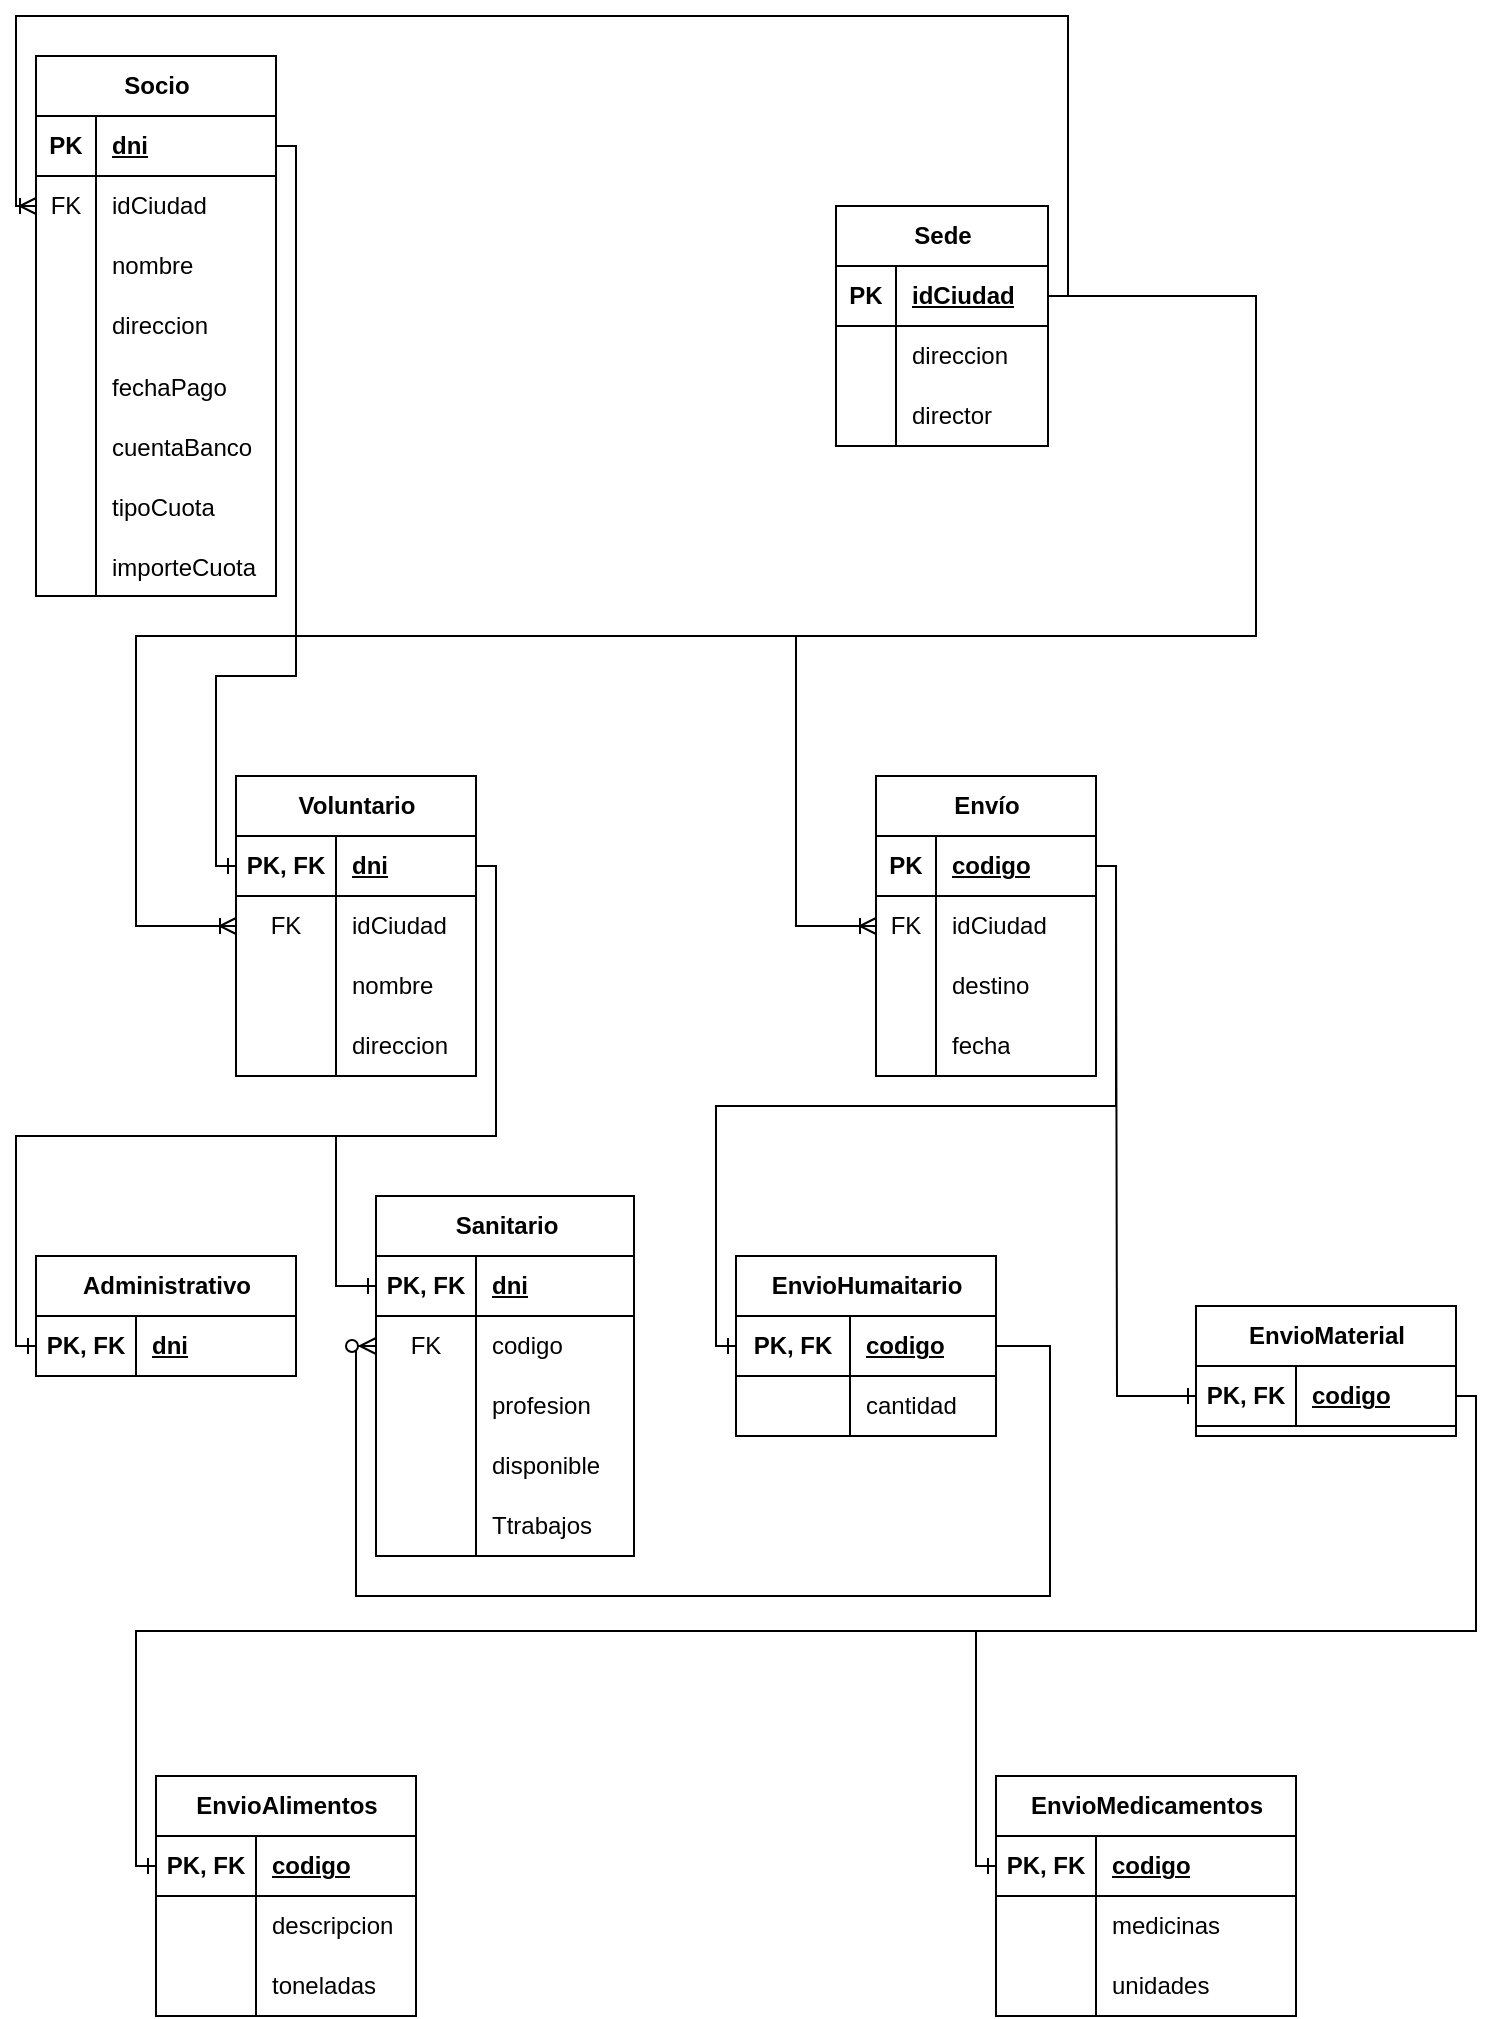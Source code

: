 <mxfile version="23.0.2" type="device">
  <diagram name="Página-1" id="f5SGd1Imt6tejZ_Ja2Gq">
    <mxGraphModel dx="934" dy="601" grid="1" gridSize="10" guides="1" tooltips="1" connect="1" arrows="1" fold="1" page="1" pageScale="1" pageWidth="827" pageHeight="1169" math="0" shadow="0">
      <root>
        <mxCell id="0" />
        <mxCell id="1" parent="0" />
        <mxCell id="g8oEa2Q1AiyR_GEzY9IH-50" value="Socio" style="shape=table;startSize=30;container=1;collapsible=1;childLayout=tableLayout;fixedRows=1;rowLines=0;fontStyle=1;align=center;resizeLast=1;html=1;" vertex="1" parent="1">
          <mxGeometry x="70" y="60" width="120" height="270" as="geometry" />
        </mxCell>
        <mxCell id="g8oEa2Q1AiyR_GEzY9IH-51" value="" style="shape=tableRow;horizontal=0;startSize=0;swimlaneHead=0;swimlaneBody=0;fillColor=none;collapsible=0;dropTarget=0;points=[[0,0.5],[1,0.5]];portConstraint=eastwest;top=0;left=0;right=0;bottom=1;" vertex="1" parent="g8oEa2Q1AiyR_GEzY9IH-50">
          <mxGeometry y="30" width="120" height="30" as="geometry" />
        </mxCell>
        <mxCell id="g8oEa2Q1AiyR_GEzY9IH-52" value="PK" style="shape=partialRectangle;connectable=0;fillColor=none;top=0;left=0;bottom=0;right=0;fontStyle=1;overflow=hidden;whiteSpace=wrap;html=1;" vertex="1" parent="g8oEa2Q1AiyR_GEzY9IH-51">
          <mxGeometry width="30" height="30" as="geometry">
            <mxRectangle width="30" height="30" as="alternateBounds" />
          </mxGeometry>
        </mxCell>
        <mxCell id="g8oEa2Q1AiyR_GEzY9IH-53" value="dni" style="shape=partialRectangle;connectable=0;fillColor=none;top=0;left=0;bottom=0;right=0;align=left;spacingLeft=6;fontStyle=5;overflow=hidden;whiteSpace=wrap;html=1;" vertex="1" parent="g8oEa2Q1AiyR_GEzY9IH-51">
          <mxGeometry x="30" width="90" height="30" as="geometry">
            <mxRectangle width="90" height="30" as="alternateBounds" />
          </mxGeometry>
        </mxCell>
        <mxCell id="g8oEa2Q1AiyR_GEzY9IH-54" value="" style="shape=tableRow;horizontal=0;startSize=0;swimlaneHead=0;swimlaneBody=0;fillColor=none;collapsible=0;dropTarget=0;points=[[0,0.5],[1,0.5]];portConstraint=eastwest;top=0;left=0;right=0;bottom=0;" vertex="1" parent="g8oEa2Q1AiyR_GEzY9IH-50">
          <mxGeometry y="60" width="120" height="30" as="geometry" />
        </mxCell>
        <mxCell id="g8oEa2Q1AiyR_GEzY9IH-55" value="FK" style="shape=partialRectangle;connectable=0;fillColor=none;top=0;left=0;bottom=0;right=0;editable=1;overflow=hidden;whiteSpace=wrap;html=1;" vertex="1" parent="g8oEa2Q1AiyR_GEzY9IH-54">
          <mxGeometry width="30" height="30" as="geometry">
            <mxRectangle width="30" height="30" as="alternateBounds" />
          </mxGeometry>
        </mxCell>
        <mxCell id="g8oEa2Q1AiyR_GEzY9IH-56" value="idCiudad" style="shape=partialRectangle;connectable=0;fillColor=none;top=0;left=0;bottom=0;right=0;align=left;spacingLeft=6;overflow=hidden;whiteSpace=wrap;html=1;" vertex="1" parent="g8oEa2Q1AiyR_GEzY9IH-54">
          <mxGeometry x="30" width="90" height="30" as="geometry">
            <mxRectangle width="90" height="30" as="alternateBounds" />
          </mxGeometry>
        </mxCell>
        <mxCell id="g8oEa2Q1AiyR_GEzY9IH-57" value="" style="shape=tableRow;horizontal=0;startSize=0;swimlaneHead=0;swimlaneBody=0;fillColor=none;collapsible=0;dropTarget=0;points=[[0,0.5],[1,0.5]];portConstraint=eastwest;top=0;left=0;right=0;bottom=0;" vertex="1" parent="g8oEa2Q1AiyR_GEzY9IH-50">
          <mxGeometry y="90" width="120" height="30" as="geometry" />
        </mxCell>
        <mxCell id="g8oEa2Q1AiyR_GEzY9IH-58" value="" style="shape=partialRectangle;connectable=0;fillColor=none;top=0;left=0;bottom=0;right=0;editable=1;overflow=hidden;whiteSpace=wrap;html=1;" vertex="1" parent="g8oEa2Q1AiyR_GEzY9IH-57">
          <mxGeometry width="30" height="30" as="geometry">
            <mxRectangle width="30" height="30" as="alternateBounds" />
          </mxGeometry>
        </mxCell>
        <mxCell id="g8oEa2Q1AiyR_GEzY9IH-59" value="nombre" style="shape=partialRectangle;connectable=0;fillColor=none;top=0;left=0;bottom=0;right=0;align=left;spacingLeft=6;overflow=hidden;whiteSpace=wrap;html=1;" vertex="1" parent="g8oEa2Q1AiyR_GEzY9IH-57">
          <mxGeometry x="30" width="90" height="30" as="geometry">
            <mxRectangle width="90" height="30" as="alternateBounds" />
          </mxGeometry>
        </mxCell>
        <mxCell id="g8oEa2Q1AiyR_GEzY9IH-60" value="" style="shape=tableRow;horizontal=0;startSize=0;swimlaneHead=0;swimlaneBody=0;fillColor=none;collapsible=0;dropTarget=0;points=[[0,0.5],[1,0.5]];portConstraint=eastwest;top=0;left=0;right=0;bottom=0;" vertex="1" parent="g8oEa2Q1AiyR_GEzY9IH-50">
          <mxGeometry y="120" width="120" height="30" as="geometry" />
        </mxCell>
        <mxCell id="g8oEa2Q1AiyR_GEzY9IH-61" value="" style="shape=partialRectangle;connectable=0;fillColor=none;top=0;left=0;bottom=0;right=0;editable=1;overflow=hidden;whiteSpace=wrap;html=1;" vertex="1" parent="g8oEa2Q1AiyR_GEzY9IH-60">
          <mxGeometry width="30" height="30" as="geometry">
            <mxRectangle width="30" height="30" as="alternateBounds" />
          </mxGeometry>
        </mxCell>
        <mxCell id="g8oEa2Q1AiyR_GEzY9IH-62" value="direccion" style="shape=partialRectangle;connectable=0;fillColor=none;top=0;left=0;bottom=0;right=0;align=left;spacingLeft=6;overflow=hidden;whiteSpace=wrap;html=1;" vertex="1" parent="g8oEa2Q1AiyR_GEzY9IH-60">
          <mxGeometry x="30" width="90" height="30" as="geometry">
            <mxRectangle width="90" height="30" as="alternateBounds" />
          </mxGeometry>
        </mxCell>
        <mxCell id="g8oEa2Q1AiyR_GEzY9IH-79" value="" style="shape=tableRow;horizontal=0;startSize=0;swimlaneHead=0;swimlaneBody=0;fillColor=none;collapsible=0;dropTarget=0;points=[[0,0.5],[1,0.5]];portConstraint=eastwest;top=0;left=0;right=0;bottom=0;" vertex="1" parent="g8oEa2Q1AiyR_GEzY9IH-50">
          <mxGeometry y="150" width="120" height="30" as="geometry" />
        </mxCell>
        <mxCell id="g8oEa2Q1AiyR_GEzY9IH-80" value="" style="shape=partialRectangle;connectable=0;fillColor=none;top=0;left=0;bottom=0;right=0;editable=1;overflow=hidden;" vertex="1" parent="g8oEa2Q1AiyR_GEzY9IH-79">
          <mxGeometry width="30" height="30" as="geometry">
            <mxRectangle width="30" height="30" as="alternateBounds" />
          </mxGeometry>
        </mxCell>
        <mxCell id="g8oEa2Q1AiyR_GEzY9IH-81" value="fechaPago" style="shape=partialRectangle;connectable=0;fillColor=none;top=0;left=0;bottom=0;right=0;align=left;spacingLeft=6;overflow=hidden;" vertex="1" parent="g8oEa2Q1AiyR_GEzY9IH-79">
          <mxGeometry x="30" width="90" height="30" as="geometry">
            <mxRectangle width="90" height="30" as="alternateBounds" />
          </mxGeometry>
        </mxCell>
        <mxCell id="g8oEa2Q1AiyR_GEzY9IH-82" value="" style="shape=tableRow;horizontal=0;startSize=0;swimlaneHead=0;swimlaneBody=0;fillColor=none;collapsible=0;dropTarget=0;points=[[0,0.5],[1,0.5]];portConstraint=eastwest;top=0;left=0;right=0;bottom=0;" vertex="1" parent="g8oEa2Q1AiyR_GEzY9IH-50">
          <mxGeometry y="180" width="120" height="30" as="geometry" />
        </mxCell>
        <mxCell id="g8oEa2Q1AiyR_GEzY9IH-83" value="" style="shape=partialRectangle;connectable=0;fillColor=none;top=0;left=0;bottom=0;right=0;editable=1;overflow=hidden;" vertex="1" parent="g8oEa2Q1AiyR_GEzY9IH-82">
          <mxGeometry width="30" height="30" as="geometry">
            <mxRectangle width="30" height="30" as="alternateBounds" />
          </mxGeometry>
        </mxCell>
        <mxCell id="g8oEa2Q1AiyR_GEzY9IH-84" value="cuentaBanco" style="shape=partialRectangle;connectable=0;fillColor=none;top=0;left=0;bottom=0;right=0;align=left;spacingLeft=6;overflow=hidden;" vertex="1" parent="g8oEa2Q1AiyR_GEzY9IH-82">
          <mxGeometry x="30" width="90" height="30" as="geometry">
            <mxRectangle width="90" height="30" as="alternateBounds" />
          </mxGeometry>
        </mxCell>
        <mxCell id="g8oEa2Q1AiyR_GEzY9IH-88" value="" style="shape=tableRow;horizontal=0;startSize=0;swimlaneHead=0;swimlaneBody=0;fillColor=none;collapsible=0;dropTarget=0;points=[[0,0.5],[1,0.5]];portConstraint=eastwest;top=0;left=0;right=0;bottom=0;" vertex="1" parent="g8oEa2Q1AiyR_GEzY9IH-50">
          <mxGeometry y="210" width="120" height="30" as="geometry" />
        </mxCell>
        <mxCell id="g8oEa2Q1AiyR_GEzY9IH-89" value="" style="shape=partialRectangle;connectable=0;fillColor=none;top=0;left=0;bottom=0;right=0;editable=1;overflow=hidden;" vertex="1" parent="g8oEa2Q1AiyR_GEzY9IH-88">
          <mxGeometry width="30" height="30" as="geometry">
            <mxRectangle width="30" height="30" as="alternateBounds" />
          </mxGeometry>
        </mxCell>
        <mxCell id="g8oEa2Q1AiyR_GEzY9IH-90" value="tipoCuota" style="shape=partialRectangle;connectable=0;fillColor=none;top=0;left=0;bottom=0;right=0;align=left;spacingLeft=6;overflow=hidden;" vertex="1" parent="g8oEa2Q1AiyR_GEzY9IH-88">
          <mxGeometry x="30" width="90" height="30" as="geometry">
            <mxRectangle width="90" height="30" as="alternateBounds" />
          </mxGeometry>
        </mxCell>
        <mxCell id="g8oEa2Q1AiyR_GEzY9IH-85" value="" style="shape=tableRow;horizontal=0;startSize=0;swimlaneHead=0;swimlaneBody=0;fillColor=none;collapsible=0;dropTarget=0;points=[[0,0.5],[1,0.5]];portConstraint=eastwest;top=0;left=0;right=0;bottom=0;" vertex="1" parent="g8oEa2Q1AiyR_GEzY9IH-50">
          <mxGeometry y="240" width="120" height="30" as="geometry" />
        </mxCell>
        <mxCell id="g8oEa2Q1AiyR_GEzY9IH-86" value="" style="shape=partialRectangle;connectable=0;fillColor=none;top=0;left=0;bottom=0;right=0;editable=1;overflow=hidden;" vertex="1" parent="g8oEa2Q1AiyR_GEzY9IH-85">
          <mxGeometry width="30" height="30" as="geometry">
            <mxRectangle width="30" height="30" as="alternateBounds" />
          </mxGeometry>
        </mxCell>
        <mxCell id="g8oEa2Q1AiyR_GEzY9IH-87" value="importeCuota" style="shape=partialRectangle;connectable=0;fillColor=none;top=0;left=0;bottom=0;right=0;align=left;spacingLeft=6;overflow=hidden;" vertex="1" parent="g8oEa2Q1AiyR_GEzY9IH-85">
          <mxGeometry x="30" width="90" height="30" as="geometry">
            <mxRectangle width="90" height="30" as="alternateBounds" />
          </mxGeometry>
        </mxCell>
        <mxCell id="g8oEa2Q1AiyR_GEzY9IH-63" value="Sede" style="shape=table;startSize=30;container=1;collapsible=1;childLayout=tableLayout;fixedRows=1;rowLines=0;fontStyle=1;align=center;resizeLast=1;html=1;" vertex="1" parent="1">
          <mxGeometry x="470" y="135" width="106" height="120" as="geometry" />
        </mxCell>
        <mxCell id="g8oEa2Q1AiyR_GEzY9IH-64" value="" style="shape=tableRow;horizontal=0;startSize=0;swimlaneHead=0;swimlaneBody=0;fillColor=none;collapsible=0;dropTarget=0;points=[[0,0.5],[1,0.5]];portConstraint=eastwest;top=0;left=0;right=0;bottom=1;" vertex="1" parent="g8oEa2Q1AiyR_GEzY9IH-63">
          <mxGeometry y="30" width="106" height="30" as="geometry" />
        </mxCell>
        <mxCell id="g8oEa2Q1AiyR_GEzY9IH-65" value="PK" style="shape=partialRectangle;connectable=0;fillColor=none;top=0;left=0;bottom=0;right=0;fontStyle=1;overflow=hidden;whiteSpace=wrap;html=1;" vertex="1" parent="g8oEa2Q1AiyR_GEzY9IH-64">
          <mxGeometry width="30" height="30" as="geometry">
            <mxRectangle width="30" height="30" as="alternateBounds" />
          </mxGeometry>
        </mxCell>
        <mxCell id="g8oEa2Q1AiyR_GEzY9IH-66" value="idCiudad" style="shape=partialRectangle;connectable=0;fillColor=none;top=0;left=0;bottom=0;right=0;align=left;spacingLeft=6;fontStyle=5;overflow=hidden;whiteSpace=wrap;html=1;" vertex="1" parent="g8oEa2Q1AiyR_GEzY9IH-64">
          <mxGeometry x="30" width="76" height="30" as="geometry">
            <mxRectangle width="76" height="30" as="alternateBounds" />
          </mxGeometry>
        </mxCell>
        <mxCell id="g8oEa2Q1AiyR_GEzY9IH-67" value="" style="shape=tableRow;horizontal=0;startSize=0;swimlaneHead=0;swimlaneBody=0;fillColor=none;collapsible=0;dropTarget=0;points=[[0,0.5],[1,0.5]];portConstraint=eastwest;top=0;left=0;right=0;bottom=0;" vertex="1" parent="g8oEa2Q1AiyR_GEzY9IH-63">
          <mxGeometry y="60" width="106" height="30" as="geometry" />
        </mxCell>
        <mxCell id="g8oEa2Q1AiyR_GEzY9IH-68" value="" style="shape=partialRectangle;connectable=0;fillColor=none;top=0;left=0;bottom=0;right=0;editable=1;overflow=hidden;whiteSpace=wrap;html=1;" vertex="1" parent="g8oEa2Q1AiyR_GEzY9IH-67">
          <mxGeometry width="30" height="30" as="geometry">
            <mxRectangle width="30" height="30" as="alternateBounds" />
          </mxGeometry>
        </mxCell>
        <mxCell id="g8oEa2Q1AiyR_GEzY9IH-69" value="direccion" style="shape=partialRectangle;connectable=0;fillColor=none;top=0;left=0;bottom=0;right=0;align=left;spacingLeft=6;overflow=hidden;whiteSpace=wrap;html=1;" vertex="1" parent="g8oEa2Q1AiyR_GEzY9IH-67">
          <mxGeometry x="30" width="76" height="30" as="geometry">
            <mxRectangle width="76" height="30" as="alternateBounds" />
          </mxGeometry>
        </mxCell>
        <mxCell id="g8oEa2Q1AiyR_GEzY9IH-70" value="" style="shape=tableRow;horizontal=0;startSize=0;swimlaneHead=0;swimlaneBody=0;fillColor=none;collapsible=0;dropTarget=0;points=[[0,0.5],[1,0.5]];portConstraint=eastwest;top=0;left=0;right=0;bottom=0;" vertex="1" parent="g8oEa2Q1AiyR_GEzY9IH-63">
          <mxGeometry y="90" width="106" height="30" as="geometry" />
        </mxCell>
        <mxCell id="g8oEa2Q1AiyR_GEzY9IH-71" value="" style="shape=partialRectangle;connectable=0;fillColor=none;top=0;left=0;bottom=0;right=0;editable=1;overflow=hidden;whiteSpace=wrap;html=1;" vertex="1" parent="g8oEa2Q1AiyR_GEzY9IH-70">
          <mxGeometry width="30" height="30" as="geometry">
            <mxRectangle width="30" height="30" as="alternateBounds" />
          </mxGeometry>
        </mxCell>
        <mxCell id="g8oEa2Q1AiyR_GEzY9IH-72" value="director" style="shape=partialRectangle;connectable=0;fillColor=none;top=0;left=0;bottom=0;right=0;align=left;spacingLeft=6;overflow=hidden;whiteSpace=wrap;html=1;" vertex="1" parent="g8oEa2Q1AiyR_GEzY9IH-70">
          <mxGeometry x="30" width="76" height="30" as="geometry">
            <mxRectangle width="76" height="30" as="alternateBounds" />
          </mxGeometry>
        </mxCell>
        <mxCell id="g8oEa2Q1AiyR_GEzY9IH-104" value="Voluntario" style="shape=table;startSize=30;container=1;collapsible=1;childLayout=tableLayout;fixedRows=1;rowLines=0;fontStyle=1;align=center;resizeLast=1;html=1;" vertex="1" parent="1">
          <mxGeometry x="170" y="420" width="120" height="150" as="geometry" />
        </mxCell>
        <mxCell id="g8oEa2Q1AiyR_GEzY9IH-105" value="" style="shape=tableRow;horizontal=0;startSize=0;swimlaneHead=0;swimlaneBody=0;fillColor=none;collapsible=0;dropTarget=0;points=[[0,0.5],[1,0.5]];portConstraint=eastwest;top=0;left=0;right=0;bottom=1;" vertex="1" parent="g8oEa2Q1AiyR_GEzY9IH-104">
          <mxGeometry y="30" width="120" height="30" as="geometry" />
        </mxCell>
        <mxCell id="g8oEa2Q1AiyR_GEzY9IH-106" value="PK, FK" style="shape=partialRectangle;connectable=0;fillColor=none;top=0;left=0;bottom=0;right=0;fontStyle=1;overflow=hidden;whiteSpace=wrap;html=1;" vertex="1" parent="g8oEa2Q1AiyR_GEzY9IH-105">
          <mxGeometry width="50" height="30" as="geometry">
            <mxRectangle width="50" height="30" as="alternateBounds" />
          </mxGeometry>
        </mxCell>
        <mxCell id="g8oEa2Q1AiyR_GEzY9IH-107" value="dni" style="shape=partialRectangle;connectable=0;fillColor=none;top=0;left=0;bottom=0;right=0;align=left;spacingLeft=6;fontStyle=5;overflow=hidden;whiteSpace=wrap;html=1;" vertex="1" parent="g8oEa2Q1AiyR_GEzY9IH-105">
          <mxGeometry x="50" width="70" height="30" as="geometry">
            <mxRectangle width="70" height="30" as="alternateBounds" />
          </mxGeometry>
        </mxCell>
        <mxCell id="g8oEa2Q1AiyR_GEzY9IH-108" value="" style="shape=tableRow;horizontal=0;startSize=0;swimlaneHead=0;swimlaneBody=0;fillColor=none;collapsible=0;dropTarget=0;points=[[0,0.5],[1,0.5]];portConstraint=eastwest;top=0;left=0;right=0;bottom=0;" vertex="1" parent="g8oEa2Q1AiyR_GEzY9IH-104">
          <mxGeometry y="60" width="120" height="30" as="geometry" />
        </mxCell>
        <mxCell id="g8oEa2Q1AiyR_GEzY9IH-109" value="FK" style="shape=partialRectangle;connectable=0;fillColor=none;top=0;left=0;bottom=0;right=0;editable=1;overflow=hidden;whiteSpace=wrap;html=1;" vertex="1" parent="g8oEa2Q1AiyR_GEzY9IH-108">
          <mxGeometry width="50" height="30" as="geometry">
            <mxRectangle width="50" height="30" as="alternateBounds" />
          </mxGeometry>
        </mxCell>
        <mxCell id="g8oEa2Q1AiyR_GEzY9IH-110" value="idCiudad" style="shape=partialRectangle;connectable=0;fillColor=none;top=0;left=0;bottom=0;right=0;align=left;spacingLeft=6;overflow=hidden;whiteSpace=wrap;html=1;" vertex="1" parent="g8oEa2Q1AiyR_GEzY9IH-108">
          <mxGeometry x="50" width="70" height="30" as="geometry">
            <mxRectangle width="70" height="30" as="alternateBounds" />
          </mxGeometry>
        </mxCell>
        <mxCell id="g8oEa2Q1AiyR_GEzY9IH-111" value="" style="shape=tableRow;horizontal=0;startSize=0;swimlaneHead=0;swimlaneBody=0;fillColor=none;collapsible=0;dropTarget=0;points=[[0,0.5],[1,0.5]];portConstraint=eastwest;top=0;left=0;right=0;bottom=0;" vertex="1" parent="g8oEa2Q1AiyR_GEzY9IH-104">
          <mxGeometry y="90" width="120" height="30" as="geometry" />
        </mxCell>
        <mxCell id="g8oEa2Q1AiyR_GEzY9IH-112" value="" style="shape=partialRectangle;connectable=0;fillColor=none;top=0;left=0;bottom=0;right=0;editable=1;overflow=hidden;whiteSpace=wrap;html=1;" vertex="1" parent="g8oEa2Q1AiyR_GEzY9IH-111">
          <mxGeometry width="50" height="30" as="geometry">
            <mxRectangle width="50" height="30" as="alternateBounds" />
          </mxGeometry>
        </mxCell>
        <mxCell id="g8oEa2Q1AiyR_GEzY9IH-113" value="nombre" style="shape=partialRectangle;connectable=0;fillColor=none;top=0;left=0;bottom=0;right=0;align=left;spacingLeft=6;overflow=hidden;whiteSpace=wrap;html=1;" vertex="1" parent="g8oEa2Q1AiyR_GEzY9IH-111">
          <mxGeometry x="50" width="70" height="30" as="geometry">
            <mxRectangle width="70" height="30" as="alternateBounds" />
          </mxGeometry>
        </mxCell>
        <mxCell id="g8oEa2Q1AiyR_GEzY9IH-114" value="" style="shape=tableRow;horizontal=0;startSize=0;swimlaneHead=0;swimlaneBody=0;fillColor=none;collapsible=0;dropTarget=0;points=[[0,0.5],[1,0.5]];portConstraint=eastwest;top=0;left=0;right=0;bottom=0;" vertex="1" parent="g8oEa2Q1AiyR_GEzY9IH-104">
          <mxGeometry y="120" width="120" height="30" as="geometry" />
        </mxCell>
        <mxCell id="g8oEa2Q1AiyR_GEzY9IH-115" value="" style="shape=partialRectangle;connectable=0;fillColor=none;top=0;left=0;bottom=0;right=0;editable=1;overflow=hidden;whiteSpace=wrap;html=1;" vertex="1" parent="g8oEa2Q1AiyR_GEzY9IH-114">
          <mxGeometry width="50" height="30" as="geometry">
            <mxRectangle width="50" height="30" as="alternateBounds" />
          </mxGeometry>
        </mxCell>
        <mxCell id="g8oEa2Q1AiyR_GEzY9IH-116" value="direccion" style="shape=partialRectangle;connectable=0;fillColor=none;top=0;left=0;bottom=0;right=0;align=left;spacingLeft=6;overflow=hidden;whiteSpace=wrap;html=1;" vertex="1" parent="g8oEa2Q1AiyR_GEzY9IH-114">
          <mxGeometry x="50" width="70" height="30" as="geometry">
            <mxRectangle width="70" height="30" as="alternateBounds" />
          </mxGeometry>
        </mxCell>
        <mxCell id="g8oEa2Q1AiyR_GEzY9IH-117" value="Envío" style="shape=table;startSize=30;container=1;collapsible=1;childLayout=tableLayout;fixedRows=1;rowLines=0;fontStyle=1;align=center;resizeLast=1;html=1;" vertex="1" parent="1">
          <mxGeometry x="490" y="420" width="110" height="150" as="geometry" />
        </mxCell>
        <mxCell id="g8oEa2Q1AiyR_GEzY9IH-118" value="" style="shape=tableRow;horizontal=0;startSize=0;swimlaneHead=0;swimlaneBody=0;fillColor=none;collapsible=0;dropTarget=0;points=[[0,0.5],[1,0.5]];portConstraint=eastwest;top=0;left=0;right=0;bottom=1;" vertex="1" parent="g8oEa2Q1AiyR_GEzY9IH-117">
          <mxGeometry y="30" width="110" height="30" as="geometry" />
        </mxCell>
        <mxCell id="g8oEa2Q1AiyR_GEzY9IH-119" value="PK" style="shape=partialRectangle;connectable=0;fillColor=none;top=0;left=0;bottom=0;right=0;fontStyle=1;overflow=hidden;whiteSpace=wrap;html=1;" vertex="1" parent="g8oEa2Q1AiyR_GEzY9IH-118">
          <mxGeometry width="30" height="30" as="geometry">
            <mxRectangle width="30" height="30" as="alternateBounds" />
          </mxGeometry>
        </mxCell>
        <mxCell id="g8oEa2Q1AiyR_GEzY9IH-120" value="codigo" style="shape=partialRectangle;connectable=0;fillColor=none;top=0;left=0;bottom=0;right=0;align=left;spacingLeft=6;fontStyle=5;overflow=hidden;whiteSpace=wrap;html=1;" vertex="1" parent="g8oEa2Q1AiyR_GEzY9IH-118">
          <mxGeometry x="30" width="80" height="30" as="geometry">
            <mxRectangle width="80" height="30" as="alternateBounds" />
          </mxGeometry>
        </mxCell>
        <mxCell id="g8oEa2Q1AiyR_GEzY9IH-121" value="" style="shape=tableRow;horizontal=0;startSize=0;swimlaneHead=0;swimlaneBody=0;fillColor=none;collapsible=0;dropTarget=0;points=[[0,0.5],[1,0.5]];portConstraint=eastwest;top=0;left=0;right=0;bottom=0;" vertex="1" parent="g8oEa2Q1AiyR_GEzY9IH-117">
          <mxGeometry y="60" width="110" height="30" as="geometry" />
        </mxCell>
        <mxCell id="g8oEa2Q1AiyR_GEzY9IH-122" value="FK" style="shape=partialRectangle;connectable=0;fillColor=none;top=0;left=0;bottom=0;right=0;editable=1;overflow=hidden;whiteSpace=wrap;html=1;" vertex="1" parent="g8oEa2Q1AiyR_GEzY9IH-121">
          <mxGeometry width="30" height="30" as="geometry">
            <mxRectangle width="30" height="30" as="alternateBounds" />
          </mxGeometry>
        </mxCell>
        <mxCell id="g8oEa2Q1AiyR_GEzY9IH-123" value="idCiudad" style="shape=partialRectangle;connectable=0;fillColor=none;top=0;left=0;bottom=0;right=0;align=left;spacingLeft=6;overflow=hidden;whiteSpace=wrap;html=1;" vertex="1" parent="g8oEa2Q1AiyR_GEzY9IH-121">
          <mxGeometry x="30" width="80" height="30" as="geometry">
            <mxRectangle width="80" height="30" as="alternateBounds" />
          </mxGeometry>
        </mxCell>
        <mxCell id="g8oEa2Q1AiyR_GEzY9IH-124" value="" style="shape=tableRow;horizontal=0;startSize=0;swimlaneHead=0;swimlaneBody=0;fillColor=none;collapsible=0;dropTarget=0;points=[[0,0.5],[1,0.5]];portConstraint=eastwest;top=0;left=0;right=0;bottom=0;" vertex="1" parent="g8oEa2Q1AiyR_GEzY9IH-117">
          <mxGeometry y="90" width="110" height="30" as="geometry" />
        </mxCell>
        <mxCell id="g8oEa2Q1AiyR_GEzY9IH-125" value="" style="shape=partialRectangle;connectable=0;fillColor=none;top=0;left=0;bottom=0;right=0;editable=1;overflow=hidden;whiteSpace=wrap;html=1;" vertex="1" parent="g8oEa2Q1AiyR_GEzY9IH-124">
          <mxGeometry width="30" height="30" as="geometry">
            <mxRectangle width="30" height="30" as="alternateBounds" />
          </mxGeometry>
        </mxCell>
        <mxCell id="g8oEa2Q1AiyR_GEzY9IH-126" value="destino" style="shape=partialRectangle;connectable=0;fillColor=none;top=0;left=0;bottom=0;right=0;align=left;spacingLeft=6;overflow=hidden;whiteSpace=wrap;html=1;" vertex="1" parent="g8oEa2Q1AiyR_GEzY9IH-124">
          <mxGeometry x="30" width="80" height="30" as="geometry">
            <mxRectangle width="80" height="30" as="alternateBounds" />
          </mxGeometry>
        </mxCell>
        <mxCell id="g8oEa2Q1AiyR_GEzY9IH-127" value="" style="shape=tableRow;horizontal=0;startSize=0;swimlaneHead=0;swimlaneBody=0;fillColor=none;collapsible=0;dropTarget=0;points=[[0,0.5],[1,0.5]];portConstraint=eastwest;top=0;left=0;right=0;bottom=0;" vertex="1" parent="g8oEa2Q1AiyR_GEzY9IH-117">
          <mxGeometry y="120" width="110" height="30" as="geometry" />
        </mxCell>
        <mxCell id="g8oEa2Q1AiyR_GEzY9IH-128" value="" style="shape=partialRectangle;connectable=0;fillColor=none;top=0;left=0;bottom=0;right=0;editable=1;overflow=hidden;whiteSpace=wrap;html=1;" vertex="1" parent="g8oEa2Q1AiyR_GEzY9IH-127">
          <mxGeometry width="30" height="30" as="geometry">
            <mxRectangle width="30" height="30" as="alternateBounds" />
          </mxGeometry>
        </mxCell>
        <mxCell id="g8oEa2Q1AiyR_GEzY9IH-129" value="fecha" style="shape=partialRectangle;connectable=0;fillColor=none;top=0;left=0;bottom=0;right=0;align=left;spacingLeft=6;overflow=hidden;whiteSpace=wrap;html=1;" vertex="1" parent="g8oEa2Q1AiyR_GEzY9IH-127">
          <mxGeometry x="30" width="80" height="30" as="geometry">
            <mxRectangle width="80" height="30" as="alternateBounds" />
          </mxGeometry>
        </mxCell>
        <mxCell id="g8oEa2Q1AiyR_GEzY9IH-130" value="" style="edgeStyle=orthogonalEdgeStyle;fontSize=12;html=1;endArrow=ERoneToMany;rounded=0;exitX=1;exitY=0.5;exitDx=0;exitDy=0;entryX=0;entryY=0.5;entryDx=0;entryDy=0;" edge="1" parent="1" source="g8oEa2Q1AiyR_GEzY9IH-64" target="g8oEa2Q1AiyR_GEzY9IH-54">
          <mxGeometry width="100" height="100" relative="1" as="geometry">
            <mxPoint x="270" y="380" as="sourcePoint" />
            <mxPoint x="370" y="280" as="targetPoint" />
            <Array as="points">
              <mxPoint x="586" y="180" />
              <mxPoint x="586" y="40" />
              <mxPoint x="60" y="40" />
              <mxPoint x="60" y="135" />
            </Array>
          </mxGeometry>
        </mxCell>
        <mxCell id="g8oEa2Q1AiyR_GEzY9IH-131" value="" style="edgeStyle=orthogonalEdgeStyle;fontSize=12;html=1;endArrow=ERone;endFill=1;rounded=0;exitX=1;exitY=0.5;exitDx=0;exitDy=0;entryX=0;entryY=0.5;entryDx=0;entryDy=0;" edge="1" parent="1" source="g8oEa2Q1AiyR_GEzY9IH-51" target="g8oEa2Q1AiyR_GEzY9IH-105">
          <mxGeometry width="100" height="100" relative="1" as="geometry">
            <mxPoint x="270" y="380" as="sourcePoint" />
            <mxPoint x="370" y="280" as="targetPoint" />
            <Array as="points">
              <mxPoint x="200" y="105" />
              <mxPoint x="200" y="370" />
              <mxPoint x="160" y="370" />
              <mxPoint x="160" y="465" />
            </Array>
          </mxGeometry>
        </mxCell>
        <mxCell id="g8oEa2Q1AiyR_GEzY9IH-132" value="" style="edgeStyle=orthogonalEdgeStyle;fontSize=12;html=1;endArrow=ERoneToMany;rounded=0;entryX=0;entryY=0.5;entryDx=0;entryDy=0;exitX=1;exitY=0.5;exitDx=0;exitDy=0;" edge="1" parent="1" source="g8oEa2Q1AiyR_GEzY9IH-64" target="g8oEa2Q1AiyR_GEzY9IH-108">
          <mxGeometry width="100" height="100" relative="1" as="geometry">
            <mxPoint x="636" y="140.0" as="sourcePoint" />
            <mxPoint x="230" y="425" as="targetPoint" />
            <Array as="points">
              <mxPoint x="680" y="180" />
              <mxPoint x="680" y="350" />
              <mxPoint x="120" y="350" />
              <mxPoint x="120" y="495" />
            </Array>
          </mxGeometry>
        </mxCell>
        <mxCell id="g8oEa2Q1AiyR_GEzY9IH-133" value="" style="edgeStyle=orthogonalEdgeStyle;fontSize=12;html=1;endArrow=ERoneToMany;rounded=0;exitX=1;exitY=0.5;exitDx=0;exitDy=0;entryX=0;entryY=0.5;entryDx=0;entryDy=0;" edge="1" parent="1" source="g8oEa2Q1AiyR_GEzY9IH-64" target="g8oEa2Q1AiyR_GEzY9IH-121">
          <mxGeometry width="100" height="100" relative="1" as="geometry">
            <mxPoint x="340" y="380" as="sourcePoint" />
            <mxPoint x="480" y="460" as="targetPoint" />
            <Array as="points">
              <mxPoint x="680" y="180" />
              <mxPoint x="680" y="350" />
              <mxPoint x="450" y="350" />
              <mxPoint x="450" y="495" />
            </Array>
          </mxGeometry>
        </mxCell>
        <mxCell id="g8oEa2Q1AiyR_GEzY9IH-134" value="Sanitario" style="shape=table;startSize=30;container=1;collapsible=1;childLayout=tableLayout;fixedRows=1;rowLines=0;fontStyle=1;align=center;resizeLast=1;html=1;" vertex="1" parent="1">
          <mxGeometry x="240" y="630" width="129" height="180" as="geometry" />
        </mxCell>
        <mxCell id="g8oEa2Q1AiyR_GEzY9IH-135" value="" style="shape=tableRow;horizontal=0;startSize=0;swimlaneHead=0;swimlaneBody=0;fillColor=none;collapsible=0;dropTarget=0;points=[[0,0.5],[1,0.5]];portConstraint=eastwest;top=0;left=0;right=0;bottom=1;" vertex="1" parent="g8oEa2Q1AiyR_GEzY9IH-134">
          <mxGeometry y="30" width="129" height="30" as="geometry" />
        </mxCell>
        <mxCell id="g8oEa2Q1AiyR_GEzY9IH-136" value="PK, FK" style="shape=partialRectangle;connectable=0;fillColor=none;top=0;left=0;bottom=0;right=0;fontStyle=1;overflow=hidden;whiteSpace=wrap;html=1;" vertex="1" parent="g8oEa2Q1AiyR_GEzY9IH-135">
          <mxGeometry width="50" height="30" as="geometry">
            <mxRectangle width="50" height="30" as="alternateBounds" />
          </mxGeometry>
        </mxCell>
        <mxCell id="g8oEa2Q1AiyR_GEzY9IH-137" value="dni" style="shape=partialRectangle;connectable=0;fillColor=none;top=0;left=0;bottom=0;right=0;align=left;spacingLeft=6;fontStyle=5;overflow=hidden;whiteSpace=wrap;html=1;" vertex="1" parent="g8oEa2Q1AiyR_GEzY9IH-135">
          <mxGeometry x="50" width="79" height="30" as="geometry">
            <mxRectangle width="79" height="30" as="alternateBounds" />
          </mxGeometry>
        </mxCell>
        <mxCell id="g8oEa2Q1AiyR_GEzY9IH-179" value="" style="shape=tableRow;horizontal=0;startSize=0;swimlaneHead=0;swimlaneBody=0;fillColor=none;collapsible=0;dropTarget=0;points=[[0,0.5],[1,0.5]];portConstraint=eastwest;top=0;left=0;right=0;bottom=0;" vertex="1" parent="g8oEa2Q1AiyR_GEzY9IH-134">
          <mxGeometry y="60" width="129" height="30" as="geometry" />
        </mxCell>
        <mxCell id="g8oEa2Q1AiyR_GEzY9IH-180" value="FK" style="shape=partialRectangle;connectable=0;fillColor=none;top=0;left=0;bottom=0;right=0;fontStyle=0;overflow=hidden;whiteSpace=wrap;html=1;" vertex="1" parent="g8oEa2Q1AiyR_GEzY9IH-179">
          <mxGeometry width="50" height="30" as="geometry">
            <mxRectangle width="50" height="30" as="alternateBounds" />
          </mxGeometry>
        </mxCell>
        <mxCell id="g8oEa2Q1AiyR_GEzY9IH-181" value="codigo" style="shape=partialRectangle;connectable=0;fillColor=none;top=0;left=0;bottom=0;right=0;align=left;spacingLeft=6;fontStyle=0;overflow=hidden;whiteSpace=wrap;html=1;" vertex="1" parent="g8oEa2Q1AiyR_GEzY9IH-179">
          <mxGeometry x="50" width="79" height="30" as="geometry">
            <mxRectangle width="79" height="30" as="alternateBounds" />
          </mxGeometry>
        </mxCell>
        <mxCell id="g8oEa2Q1AiyR_GEzY9IH-138" value="" style="shape=tableRow;horizontal=0;startSize=0;swimlaneHead=0;swimlaneBody=0;fillColor=none;collapsible=0;dropTarget=0;points=[[0,0.5],[1,0.5]];portConstraint=eastwest;top=0;left=0;right=0;bottom=0;" vertex="1" parent="g8oEa2Q1AiyR_GEzY9IH-134">
          <mxGeometry y="90" width="129" height="30" as="geometry" />
        </mxCell>
        <mxCell id="g8oEa2Q1AiyR_GEzY9IH-139" value="" style="shape=partialRectangle;connectable=0;fillColor=none;top=0;left=0;bottom=0;right=0;editable=1;overflow=hidden;whiteSpace=wrap;html=1;" vertex="1" parent="g8oEa2Q1AiyR_GEzY9IH-138">
          <mxGeometry width="50" height="30" as="geometry">
            <mxRectangle width="50" height="30" as="alternateBounds" />
          </mxGeometry>
        </mxCell>
        <mxCell id="g8oEa2Q1AiyR_GEzY9IH-140" value="profesion" style="shape=partialRectangle;connectable=0;fillColor=none;top=0;left=0;bottom=0;right=0;align=left;spacingLeft=6;overflow=hidden;whiteSpace=wrap;html=1;" vertex="1" parent="g8oEa2Q1AiyR_GEzY9IH-138">
          <mxGeometry x="50" width="79" height="30" as="geometry">
            <mxRectangle width="79" height="30" as="alternateBounds" />
          </mxGeometry>
        </mxCell>
        <mxCell id="g8oEa2Q1AiyR_GEzY9IH-141" value="" style="shape=tableRow;horizontal=0;startSize=0;swimlaneHead=0;swimlaneBody=0;fillColor=none;collapsible=0;dropTarget=0;points=[[0,0.5],[1,0.5]];portConstraint=eastwest;top=0;left=0;right=0;bottom=0;" vertex="1" parent="g8oEa2Q1AiyR_GEzY9IH-134">
          <mxGeometry y="120" width="129" height="30" as="geometry" />
        </mxCell>
        <mxCell id="g8oEa2Q1AiyR_GEzY9IH-142" value="" style="shape=partialRectangle;connectable=0;fillColor=none;top=0;left=0;bottom=0;right=0;editable=1;overflow=hidden;whiteSpace=wrap;html=1;" vertex="1" parent="g8oEa2Q1AiyR_GEzY9IH-141">
          <mxGeometry width="50" height="30" as="geometry">
            <mxRectangle width="50" height="30" as="alternateBounds" />
          </mxGeometry>
        </mxCell>
        <mxCell id="g8oEa2Q1AiyR_GEzY9IH-143" value="disponible" style="shape=partialRectangle;connectable=0;fillColor=none;top=0;left=0;bottom=0;right=0;align=left;spacingLeft=6;overflow=hidden;whiteSpace=wrap;html=1;" vertex="1" parent="g8oEa2Q1AiyR_GEzY9IH-141">
          <mxGeometry x="50" width="79" height="30" as="geometry">
            <mxRectangle width="79" height="30" as="alternateBounds" />
          </mxGeometry>
        </mxCell>
        <mxCell id="g8oEa2Q1AiyR_GEzY9IH-144" value="" style="shape=tableRow;horizontal=0;startSize=0;swimlaneHead=0;swimlaneBody=0;fillColor=none;collapsible=0;dropTarget=0;points=[[0,0.5],[1,0.5]];portConstraint=eastwest;top=0;left=0;right=0;bottom=0;" vertex="1" parent="g8oEa2Q1AiyR_GEzY9IH-134">
          <mxGeometry y="150" width="129" height="30" as="geometry" />
        </mxCell>
        <mxCell id="g8oEa2Q1AiyR_GEzY9IH-145" value="" style="shape=partialRectangle;connectable=0;fillColor=none;top=0;left=0;bottom=0;right=0;editable=1;overflow=hidden;whiteSpace=wrap;html=1;" vertex="1" parent="g8oEa2Q1AiyR_GEzY9IH-144">
          <mxGeometry width="50" height="30" as="geometry">
            <mxRectangle width="50" height="30" as="alternateBounds" />
          </mxGeometry>
        </mxCell>
        <mxCell id="g8oEa2Q1AiyR_GEzY9IH-146" value="Ttrabajos" style="shape=partialRectangle;connectable=0;fillColor=none;top=0;left=0;bottom=0;right=0;align=left;spacingLeft=6;overflow=hidden;whiteSpace=wrap;html=1;" vertex="1" parent="g8oEa2Q1AiyR_GEzY9IH-144">
          <mxGeometry x="50" width="79" height="30" as="geometry">
            <mxRectangle width="79" height="30" as="alternateBounds" />
          </mxGeometry>
        </mxCell>
        <mxCell id="g8oEa2Q1AiyR_GEzY9IH-147" value="Administrativo" style="shape=table;startSize=30;container=1;collapsible=1;childLayout=tableLayout;fixedRows=1;rowLines=0;fontStyle=1;align=center;resizeLast=1;html=1;" vertex="1" parent="1">
          <mxGeometry x="70" y="660" width="130" height="60" as="geometry" />
        </mxCell>
        <mxCell id="g8oEa2Q1AiyR_GEzY9IH-148" value="" style="shape=tableRow;horizontal=0;startSize=0;swimlaneHead=0;swimlaneBody=0;fillColor=none;collapsible=0;dropTarget=0;points=[[0,0.5],[1,0.5]];portConstraint=eastwest;top=0;left=0;right=0;bottom=1;" vertex="1" parent="g8oEa2Q1AiyR_GEzY9IH-147">
          <mxGeometry y="30" width="130" height="30" as="geometry" />
        </mxCell>
        <mxCell id="g8oEa2Q1AiyR_GEzY9IH-149" value="PK, FK" style="shape=partialRectangle;connectable=0;fillColor=none;top=0;left=0;bottom=0;right=0;fontStyle=1;overflow=hidden;whiteSpace=wrap;html=1;" vertex="1" parent="g8oEa2Q1AiyR_GEzY9IH-148">
          <mxGeometry width="50" height="30" as="geometry">
            <mxRectangle width="50" height="30" as="alternateBounds" />
          </mxGeometry>
        </mxCell>
        <mxCell id="g8oEa2Q1AiyR_GEzY9IH-150" value="dni" style="shape=partialRectangle;connectable=0;fillColor=none;top=0;left=0;bottom=0;right=0;align=left;spacingLeft=6;fontStyle=5;overflow=hidden;whiteSpace=wrap;html=1;" vertex="1" parent="g8oEa2Q1AiyR_GEzY9IH-148">
          <mxGeometry x="50" width="80" height="30" as="geometry">
            <mxRectangle width="80" height="30" as="alternateBounds" />
          </mxGeometry>
        </mxCell>
        <mxCell id="g8oEa2Q1AiyR_GEzY9IH-160" value="" style="edgeStyle=orthogonalEdgeStyle;fontSize=12;html=1;endArrow=ERone;endFill=1;rounded=0;exitX=1;exitY=0.5;exitDx=0;exitDy=0;entryX=0;entryY=0.5;entryDx=0;entryDy=0;" edge="1" parent="1" source="g8oEa2Q1AiyR_GEzY9IH-105" target="g8oEa2Q1AiyR_GEzY9IH-148">
          <mxGeometry width="100" height="100" relative="1" as="geometry">
            <mxPoint x="310" y="650" as="sourcePoint" />
            <mxPoint x="410" y="550" as="targetPoint" />
            <Array as="points">
              <mxPoint x="300" y="465" />
              <mxPoint x="300" y="600" />
              <mxPoint x="60" y="600" />
              <mxPoint x="60" y="705" />
            </Array>
          </mxGeometry>
        </mxCell>
        <mxCell id="g8oEa2Q1AiyR_GEzY9IH-161" value="" style="edgeStyle=orthogonalEdgeStyle;fontSize=12;html=1;endArrow=ERone;endFill=1;rounded=0;exitX=1;exitY=0.5;exitDx=0;exitDy=0;entryX=0;entryY=0.5;entryDx=0;entryDy=0;" edge="1" parent="1" source="g8oEa2Q1AiyR_GEzY9IH-105" target="g8oEa2Q1AiyR_GEzY9IH-135">
          <mxGeometry width="100" height="100" relative="1" as="geometry">
            <mxPoint x="310" y="650" as="sourcePoint" />
            <mxPoint x="410" y="550" as="targetPoint" />
            <Array as="points">
              <mxPoint x="300" y="465" />
              <mxPoint x="300" y="600" />
              <mxPoint x="220" y="600" />
              <mxPoint x="220" y="675" />
            </Array>
          </mxGeometry>
        </mxCell>
        <mxCell id="g8oEa2Q1AiyR_GEzY9IH-162" value="EnvioHumaitario" style="shape=table;startSize=30;container=1;collapsible=1;childLayout=tableLayout;fixedRows=1;rowLines=0;fontStyle=1;align=center;resizeLast=1;html=1;" vertex="1" parent="1">
          <mxGeometry x="420" y="660" width="130" height="90" as="geometry" />
        </mxCell>
        <mxCell id="g8oEa2Q1AiyR_GEzY9IH-163" value="" style="shape=tableRow;horizontal=0;startSize=0;swimlaneHead=0;swimlaneBody=0;fillColor=none;collapsible=0;dropTarget=0;points=[[0,0.5],[1,0.5]];portConstraint=eastwest;top=0;left=0;right=0;bottom=1;" vertex="1" parent="g8oEa2Q1AiyR_GEzY9IH-162">
          <mxGeometry y="30" width="130" height="30" as="geometry" />
        </mxCell>
        <mxCell id="g8oEa2Q1AiyR_GEzY9IH-164" value="PK, FK" style="shape=partialRectangle;connectable=0;fillColor=none;top=0;left=0;bottom=0;right=0;fontStyle=1;overflow=hidden;whiteSpace=wrap;html=1;" vertex="1" parent="g8oEa2Q1AiyR_GEzY9IH-163">
          <mxGeometry width="57" height="30" as="geometry">
            <mxRectangle width="57" height="30" as="alternateBounds" />
          </mxGeometry>
        </mxCell>
        <mxCell id="g8oEa2Q1AiyR_GEzY9IH-165" value="codigo" style="shape=partialRectangle;connectable=0;fillColor=none;top=0;left=0;bottom=0;right=0;align=left;spacingLeft=6;fontStyle=5;overflow=hidden;whiteSpace=wrap;html=1;" vertex="1" parent="g8oEa2Q1AiyR_GEzY9IH-163">
          <mxGeometry x="57" width="73" height="30" as="geometry">
            <mxRectangle width="73" height="30" as="alternateBounds" />
          </mxGeometry>
        </mxCell>
        <mxCell id="g8oEa2Q1AiyR_GEzY9IH-166" value="" style="shape=tableRow;horizontal=0;startSize=0;swimlaneHead=0;swimlaneBody=0;fillColor=none;collapsible=0;dropTarget=0;points=[[0,0.5],[1,0.5]];portConstraint=eastwest;top=0;left=0;right=0;bottom=0;" vertex="1" parent="g8oEa2Q1AiyR_GEzY9IH-162">
          <mxGeometry y="60" width="130" height="30" as="geometry" />
        </mxCell>
        <mxCell id="g8oEa2Q1AiyR_GEzY9IH-167" value="" style="shape=partialRectangle;connectable=0;fillColor=none;top=0;left=0;bottom=0;right=0;editable=1;overflow=hidden;whiteSpace=wrap;html=1;" vertex="1" parent="g8oEa2Q1AiyR_GEzY9IH-166">
          <mxGeometry width="57" height="30" as="geometry">
            <mxRectangle width="57" height="30" as="alternateBounds" />
          </mxGeometry>
        </mxCell>
        <mxCell id="g8oEa2Q1AiyR_GEzY9IH-168" value="cantidad" style="shape=partialRectangle;connectable=0;fillColor=none;top=0;left=0;bottom=0;right=0;align=left;spacingLeft=6;overflow=hidden;whiteSpace=wrap;html=1;" vertex="1" parent="g8oEa2Q1AiyR_GEzY9IH-166">
          <mxGeometry x="57" width="73" height="30" as="geometry">
            <mxRectangle width="73" height="30" as="alternateBounds" />
          </mxGeometry>
        </mxCell>
        <mxCell id="g8oEa2Q1AiyR_GEzY9IH-175" value="" style="edgeStyle=orthogonalEdgeStyle;fontSize=12;html=1;endArrow=ERone;endFill=1;rounded=0;exitX=1;exitY=0.5;exitDx=0;exitDy=0;entryX=0;entryY=0.5;entryDx=0;entryDy=0;" edge="1" parent="1" source="g8oEa2Q1AiyR_GEzY9IH-118" target="g8oEa2Q1AiyR_GEzY9IH-163">
          <mxGeometry width="100" height="100" relative="1" as="geometry">
            <mxPoint x="370" y="620" as="sourcePoint" />
            <mxPoint x="470" y="520" as="targetPoint" />
          </mxGeometry>
        </mxCell>
        <mxCell id="g8oEa2Q1AiyR_GEzY9IH-182" value="" style="edgeStyle=orthogonalEdgeStyle;fontSize=12;html=1;endArrow=ERzeroToMany;endFill=1;rounded=0;exitX=1;exitY=0.5;exitDx=0;exitDy=0;entryX=0;entryY=0.5;entryDx=0;entryDy=0;" edge="1" parent="1" source="g8oEa2Q1AiyR_GEzY9IH-163" target="g8oEa2Q1AiyR_GEzY9IH-179">
          <mxGeometry width="100" height="100" relative="1" as="geometry">
            <mxPoint x="370" y="640" as="sourcePoint" />
            <mxPoint x="470" y="540" as="targetPoint" />
            <Array as="points">
              <mxPoint x="577" y="705" />
              <mxPoint x="577" y="830" />
              <mxPoint x="230" y="830" />
              <mxPoint x="230" y="705" />
            </Array>
          </mxGeometry>
        </mxCell>
        <mxCell id="g8oEa2Q1AiyR_GEzY9IH-196" value="EnvioMaterial" style="shape=table;startSize=30;container=1;collapsible=1;childLayout=tableLayout;fixedRows=1;rowLines=0;fontStyle=1;align=center;resizeLast=1;html=1;" vertex="1" parent="1">
          <mxGeometry x="650" y="685" width="130" height="65" as="geometry" />
        </mxCell>
        <mxCell id="g8oEa2Q1AiyR_GEzY9IH-197" value="" style="shape=tableRow;horizontal=0;startSize=0;swimlaneHead=0;swimlaneBody=0;fillColor=none;collapsible=0;dropTarget=0;points=[[0,0.5],[1,0.5]];portConstraint=eastwest;top=0;left=0;right=0;bottom=1;" vertex="1" parent="g8oEa2Q1AiyR_GEzY9IH-196">
          <mxGeometry y="30" width="130" height="30" as="geometry" />
        </mxCell>
        <mxCell id="g8oEa2Q1AiyR_GEzY9IH-198" value="PK, FK" style="shape=partialRectangle;connectable=0;fillColor=none;top=0;left=0;bottom=0;right=0;fontStyle=1;overflow=hidden;whiteSpace=wrap;html=1;" vertex="1" parent="g8oEa2Q1AiyR_GEzY9IH-197">
          <mxGeometry width="50" height="30" as="geometry">
            <mxRectangle width="50" height="30" as="alternateBounds" />
          </mxGeometry>
        </mxCell>
        <mxCell id="g8oEa2Q1AiyR_GEzY9IH-199" value="codigo" style="shape=partialRectangle;connectable=0;fillColor=none;top=0;left=0;bottom=0;right=0;align=left;spacingLeft=6;fontStyle=5;overflow=hidden;whiteSpace=wrap;html=1;" vertex="1" parent="g8oEa2Q1AiyR_GEzY9IH-197">
          <mxGeometry x="50" width="80" height="30" as="geometry">
            <mxRectangle width="80" height="30" as="alternateBounds" />
          </mxGeometry>
        </mxCell>
        <mxCell id="g8oEa2Q1AiyR_GEzY9IH-210" value="" style="edgeStyle=orthogonalEdgeStyle;fontSize=12;html=1;endArrow=ERone;endFill=1;rounded=0;entryX=0;entryY=0.5;entryDx=0;entryDy=0;" edge="1" parent="1" target="g8oEa2Q1AiyR_GEzY9IH-197">
          <mxGeometry width="100" height="100" relative="1" as="geometry">
            <mxPoint x="610" y="470" as="sourcePoint" />
            <mxPoint x="550" y="630" as="targetPoint" />
          </mxGeometry>
        </mxCell>
        <mxCell id="g8oEa2Q1AiyR_GEzY9IH-211" value="EnvioAlimentos" style="shape=table;startSize=30;container=1;collapsible=1;childLayout=tableLayout;fixedRows=1;rowLines=0;fontStyle=1;align=center;resizeLast=1;html=1;" vertex="1" parent="1">
          <mxGeometry x="130" y="920" width="130" height="120" as="geometry" />
        </mxCell>
        <mxCell id="g8oEa2Q1AiyR_GEzY9IH-212" value="" style="shape=tableRow;horizontal=0;startSize=0;swimlaneHead=0;swimlaneBody=0;fillColor=none;collapsible=0;dropTarget=0;points=[[0,0.5],[1,0.5]];portConstraint=eastwest;top=0;left=0;right=0;bottom=1;" vertex="1" parent="g8oEa2Q1AiyR_GEzY9IH-211">
          <mxGeometry y="30" width="130" height="30" as="geometry" />
        </mxCell>
        <mxCell id="g8oEa2Q1AiyR_GEzY9IH-213" value="PK, FK" style="shape=partialRectangle;connectable=0;fillColor=none;top=0;left=0;bottom=0;right=0;fontStyle=1;overflow=hidden;whiteSpace=wrap;html=1;" vertex="1" parent="g8oEa2Q1AiyR_GEzY9IH-212">
          <mxGeometry width="50" height="30" as="geometry">
            <mxRectangle width="50" height="30" as="alternateBounds" />
          </mxGeometry>
        </mxCell>
        <mxCell id="g8oEa2Q1AiyR_GEzY9IH-214" value="codigo" style="shape=partialRectangle;connectable=0;fillColor=none;top=0;left=0;bottom=0;right=0;align=left;spacingLeft=6;fontStyle=5;overflow=hidden;whiteSpace=wrap;html=1;" vertex="1" parent="g8oEa2Q1AiyR_GEzY9IH-212">
          <mxGeometry x="50" width="80" height="30" as="geometry">
            <mxRectangle width="80" height="30" as="alternateBounds" />
          </mxGeometry>
        </mxCell>
        <mxCell id="g8oEa2Q1AiyR_GEzY9IH-215" value="" style="shape=tableRow;horizontal=0;startSize=0;swimlaneHead=0;swimlaneBody=0;fillColor=none;collapsible=0;dropTarget=0;points=[[0,0.5],[1,0.5]];portConstraint=eastwest;top=0;left=0;right=0;bottom=0;" vertex="1" parent="g8oEa2Q1AiyR_GEzY9IH-211">
          <mxGeometry y="60" width="130" height="30" as="geometry" />
        </mxCell>
        <mxCell id="g8oEa2Q1AiyR_GEzY9IH-216" value="" style="shape=partialRectangle;connectable=0;fillColor=none;top=0;left=0;bottom=0;right=0;editable=1;overflow=hidden;whiteSpace=wrap;html=1;" vertex="1" parent="g8oEa2Q1AiyR_GEzY9IH-215">
          <mxGeometry width="50" height="30" as="geometry">
            <mxRectangle width="50" height="30" as="alternateBounds" />
          </mxGeometry>
        </mxCell>
        <mxCell id="g8oEa2Q1AiyR_GEzY9IH-217" value="descripcion" style="shape=partialRectangle;connectable=0;fillColor=none;top=0;left=0;bottom=0;right=0;align=left;spacingLeft=6;overflow=hidden;whiteSpace=wrap;html=1;" vertex="1" parent="g8oEa2Q1AiyR_GEzY9IH-215">
          <mxGeometry x="50" width="80" height="30" as="geometry">
            <mxRectangle width="80" height="30" as="alternateBounds" />
          </mxGeometry>
        </mxCell>
        <mxCell id="g8oEa2Q1AiyR_GEzY9IH-218" value="" style="shape=tableRow;horizontal=0;startSize=0;swimlaneHead=0;swimlaneBody=0;fillColor=none;collapsible=0;dropTarget=0;points=[[0,0.5],[1,0.5]];portConstraint=eastwest;top=0;left=0;right=0;bottom=0;" vertex="1" parent="g8oEa2Q1AiyR_GEzY9IH-211">
          <mxGeometry y="90" width="130" height="30" as="geometry" />
        </mxCell>
        <mxCell id="g8oEa2Q1AiyR_GEzY9IH-219" value="" style="shape=partialRectangle;connectable=0;fillColor=none;top=0;left=0;bottom=0;right=0;editable=1;overflow=hidden;whiteSpace=wrap;html=1;" vertex="1" parent="g8oEa2Q1AiyR_GEzY9IH-218">
          <mxGeometry width="50" height="30" as="geometry">
            <mxRectangle width="50" height="30" as="alternateBounds" />
          </mxGeometry>
        </mxCell>
        <mxCell id="g8oEa2Q1AiyR_GEzY9IH-220" value="toneladas" style="shape=partialRectangle;connectable=0;fillColor=none;top=0;left=0;bottom=0;right=0;align=left;spacingLeft=6;overflow=hidden;whiteSpace=wrap;html=1;" vertex="1" parent="g8oEa2Q1AiyR_GEzY9IH-218">
          <mxGeometry x="50" width="80" height="30" as="geometry">
            <mxRectangle width="80" height="30" as="alternateBounds" />
          </mxGeometry>
        </mxCell>
        <mxCell id="g8oEa2Q1AiyR_GEzY9IH-224" value="EnvioMedicamentos" style="shape=table;startSize=30;container=1;collapsible=1;childLayout=tableLayout;fixedRows=1;rowLines=0;fontStyle=1;align=center;resizeLast=1;html=1;" vertex="1" parent="1">
          <mxGeometry x="550" y="920" width="150" height="120" as="geometry" />
        </mxCell>
        <mxCell id="g8oEa2Q1AiyR_GEzY9IH-225" value="" style="shape=tableRow;horizontal=0;startSize=0;swimlaneHead=0;swimlaneBody=0;fillColor=none;collapsible=0;dropTarget=0;points=[[0,0.5],[1,0.5]];portConstraint=eastwest;top=0;left=0;right=0;bottom=1;" vertex="1" parent="g8oEa2Q1AiyR_GEzY9IH-224">
          <mxGeometry y="30" width="150" height="30" as="geometry" />
        </mxCell>
        <mxCell id="g8oEa2Q1AiyR_GEzY9IH-226" value="PK, FK" style="shape=partialRectangle;connectable=0;fillColor=none;top=0;left=0;bottom=0;right=0;fontStyle=1;overflow=hidden;whiteSpace=wrap;html=1;" vertex="1" parent="g8oEa2Q1AiyR_GEzY9IH-225">
          <mxGeometry width="50.0" height="30" as="geometry">
            <mxRectangle width="50.0" height="30" as="alternateBounds" />
          </mxGeometry>
        </mxCell>
        <mxCell id="g8oEa2Q1AiyR_GEzY9IH-227" value="codigo" style="shape=partialRectangle;connectable=0;fillColor=none;top=0;left=0;bottom=0;right=0;align=left;spacingLeft=6;fontStyle=5;overflow=hidden;whiteSpace=wrap;html=1;" vertex="1" parent="g8oEa2Q1AiyR_GEzY9IH-225">
          <mxGeometry x="50.0" width="100.0" height="30" as="geometry">
            <mxRectangle width="100.0" height="30" as="alternateBounds" />
          </mxGeometry>
        </mxCell>
        <mxCell id="g8oEa2Q1AiyR_GEzY9IH-228" value="" style="shape=tableRow;horizontal=0;startSize=0;swimlaneHead=0;swimlaneBody=0;fillColor=none;collapsible=0;dropTarget=0;points=[[0,0.5],[1,0.5]];portConstraint=eastwest;top=0;left=0;right=0;bottom=0;" vertex="1" parent="g8oEa2Q1AiyR_GEzY9IH-224">
          <mxGeometry y="60" width="150" height="30" as="geometry" />
        </mxCell>
        <mxCell id="g8oEa2Q1AiyR_GEzY9IH-229" value="" style="shape=partialRectangle;connectable=0;fillColor=none;top=0;left=0;bottom=0;right=0;editable=1;overflow=hidden;whiteSpace=wrap;html=1;" vertex="1" parent="g8oEa2Q1AiyR_GEzY9IH-228">
          <mxGeometry width="50.0" height="30" as="geometry">
            <mxRectangle width="50.0" height="30" as="alternateBounds" />
          </mxGeometry>
        </mxCell>
        <mxCell id="g8oEa2Q1AiyR_GEzY9IH-230" value="medicinas" style="shape=partialRectangle;connectable=0;fillColor=none;top=0;left=0;bottom=0;right=0;align=left;spacingLeft=6;overflow=hidden;whiteSpace=wrap;html=1;" vertex="1" parent="g8oEa2Q1AiyR_GEzY9IH-228">
          <mxGeometry x="50.0" width="100.0" height="30" as="geometry">
            <mxRectangle width="100.0" height="30" as="alternateBounds" />
          </mxGeometry>
        </mxCell>
        <mxCell id="g8oEa2Q1AiyR_GEzY9IH-231" value="" style="shape=tableRow;horizontal=0;startSize=0;swimlaneHead=0;swimlaneBody=0;fillColor=none;collapsible=0;dropTarget=0;points=[[0,0.5],[1,0.5]];portConstraint=eastwest;top=0;left=0;right=0;bottom=0;" vertex="1" parent="g8oEa2Q1AiyR_GEzY9IH-224">
          <mxGeometry y="90" width="150" height="30" as="geometry" />
        </mxCell>
        <mxCell id="g8oEa2Q1AiyR_GEzY9IH-232" value="" style="shape=partialRectangle;connectable=0;fillColor=none;top=0;left=0;bottom=0;right=0;editable=1;overflow=hidden;whiteSpace=wrap;html=1;" vertex="1" parent="g8oEa2Q1AiyR_GEzY9IH-231">
          <mxGeometry width="50.0" height="30" as="geometry">
            <mxRectangle width="50.0" height="30" as="alternateBounds" />
          </mxGeometry>
        </mxCell>
        <mxCell id="g8oEa2Q1AiyR_GEzY9IH-233" value="unidades" style="shape=partialRectangle;connectable=0;fillColor=none;top=0;left=0;bottom=0;right=0;align=left;spacingLeft=6;overflow=hidden;whiteSpace=wrap;html=1;" vertex="1" parent="g8oEa2Q1AiyR_GEzY9IH-231">
          <mxGeometry x="50.0" width="100.0" height="30" as="geometry">
            <mxRectangle width="100.0" height="30" as="alternateBounds" />
          </mxGeometry>
        </mxCell>
        <mxCell id="g8oEa2Q1AiyR_GEzY9IH-237" value="" style="edgeStyle=orthogonalEdgeStyle;fontSize=12;html=1;endArrow=ERone;endFill=1;rounded=0;exitX=1;exitY=0.5;exitDx=0;exitDy=0;entryX=0;entryY=0.5;entryDx=0;entryDy=0;" edge="1" parent="1" source="g8oEa2Q1AiyR_GEzY9IH-197" target="g8oEa2Q1AiyR_GEzY9IH-225">
          <mxGeometry width="100" height="100" relative="1" as="geometry">
            <mxPoint x="660" y="870" as="sourcePoint" />
            <mxPoint x="760" y="770" as="targetPoint" />
          </mxGeometry>
        </mxCell>
        <mxCell id="g8oEa2Q1AiyR_GEzY9IH-238" value="" style="edgeStyle=orthogonalEdgeStyle;fontSize=12;html=1;endArrow=ERone;endFill=1;rounded=0;exitX=1;exitY=0.5;exitDx=0;exitDy=0;entryX=0;entryY=0.5;entryDx=0;entryDy=0;" edge="1" parent="1" source="g8oEa2Q1AiyR_GEzY9IH-197" target="g8oEa2Q1AiyR_GEzY9IH-212">
          <mxGeometry width="100" height="100" relative="1" as="geometry">
            <mxPoint x="370" y="1020" as="sourcePoint" />
            <mxPoint x="470" y="920" as="targetPoint" />
          </mxGeometry>
        </mxCell>
      </root>
    </mxGraphModel>
  </diagram>
</mxfile>
